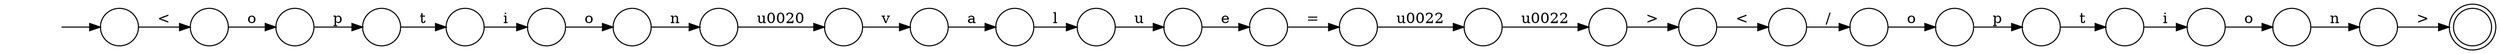 digraph Automaton {
  rankdir = LR;
  0 [shape=circle,label=""];
  0 -> 21 [label="o"]
  1 [shape=circle,label=""];
  1 -> 25 [label="u"]
  2 [shape=circle,label=""];
  2 -> 3 [label="\u0022"]
  3 [shape=circle,label=""];
  3 -> 14 [label=">"]
  4 [shape=circle,label=""];
  initial [shape=plaintext,label=""];
  initial -> 4
  4 -> 5 [label="<"]
  5 [shape=circle,label=""];
  5 -> 8 [label="o"]
  6 [shape=circle,label=""];
  6 -> 24 [label="n"]
  7 [shape=doublecircle,label=""];
  8 [shape=circle,label=""];
  8 -> 18 [label="p"]
  9 [shape=circle,label=""];
  9 -> 19 [label="t"]
  10 [shape=circle,label=""];
  10 -> 15 [label="\u0020"]
  11 [shape=circle,label=""];
  11 -> 6 [label="o"]
  12 [shape=circle,label=""];
  12 -> 16 [label="/"]
  13 [shape=circle,label=""];
  13 -> 1 [label="l"]
  14 [shape=circle,label=""];
  14 -> 12 [label="<"]
  15 [shape=circle,label=""];
  15 -> 17 [label="v"]
  16 [shape=circle,label=""];
  16 -> 26 [label="o"]
  17 [shape=circle,label=""];
  17 -> 13 [label="a"]
  18 [shape=circle,label=""];
  18 -> 20 [label="t"]
  19 [shape=circle,label=""];
  19 -> 11 [label="i"]
  20 [shape=circle,label=""];
  20 -> 0 [label="i"]
  21 [shape=circle,label=""];
  21 -> 10 [label="n"]
  22 [shape=circle,label=""];
  22 -> 23 [label="="]
  23 [shape=circle,label=""];
  23 -> 2 [label="\u0022"]
  24 [shape=circle,label=""];
  24 -> 7 [label=">"]
  25 [shape=circle,label=""];
  25 -> 22 [label="e"]
  26 [shape=circle,label=""];
  26 -> 9 [label="p"]
}

